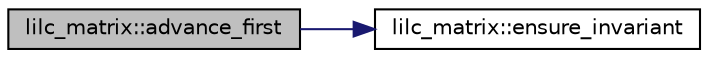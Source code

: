 digraph G
{
  edge [fontname="Helvetica",fontsize="10",labelfontname="Helvetica",labelfontsize="10"];
  node [fontname="Helvetica",fontsize="10",shape=record];
  rankdir="LR";
  Node1 [label="lilc_matrix::advance_first",height=0.2,width=0.4,color="black", fillcolor="grey75", style="filled" fontcolor="black"];
  Node1 -> Node2 [color="midnightblue",fontsize="10",style="solid",fontname="Helvetica"];
  Node2 [label="lilc_matrix::ensure_invariant",height=0.2,width=0.4,color="black", fillcolor="white", style="filled",URL="$classlilc__matrix.html#aa1d3045545357a8f33955a87dc55f3aa",tooltip="Ensures two the invariants observed by A.first and A.list are held."];
}
